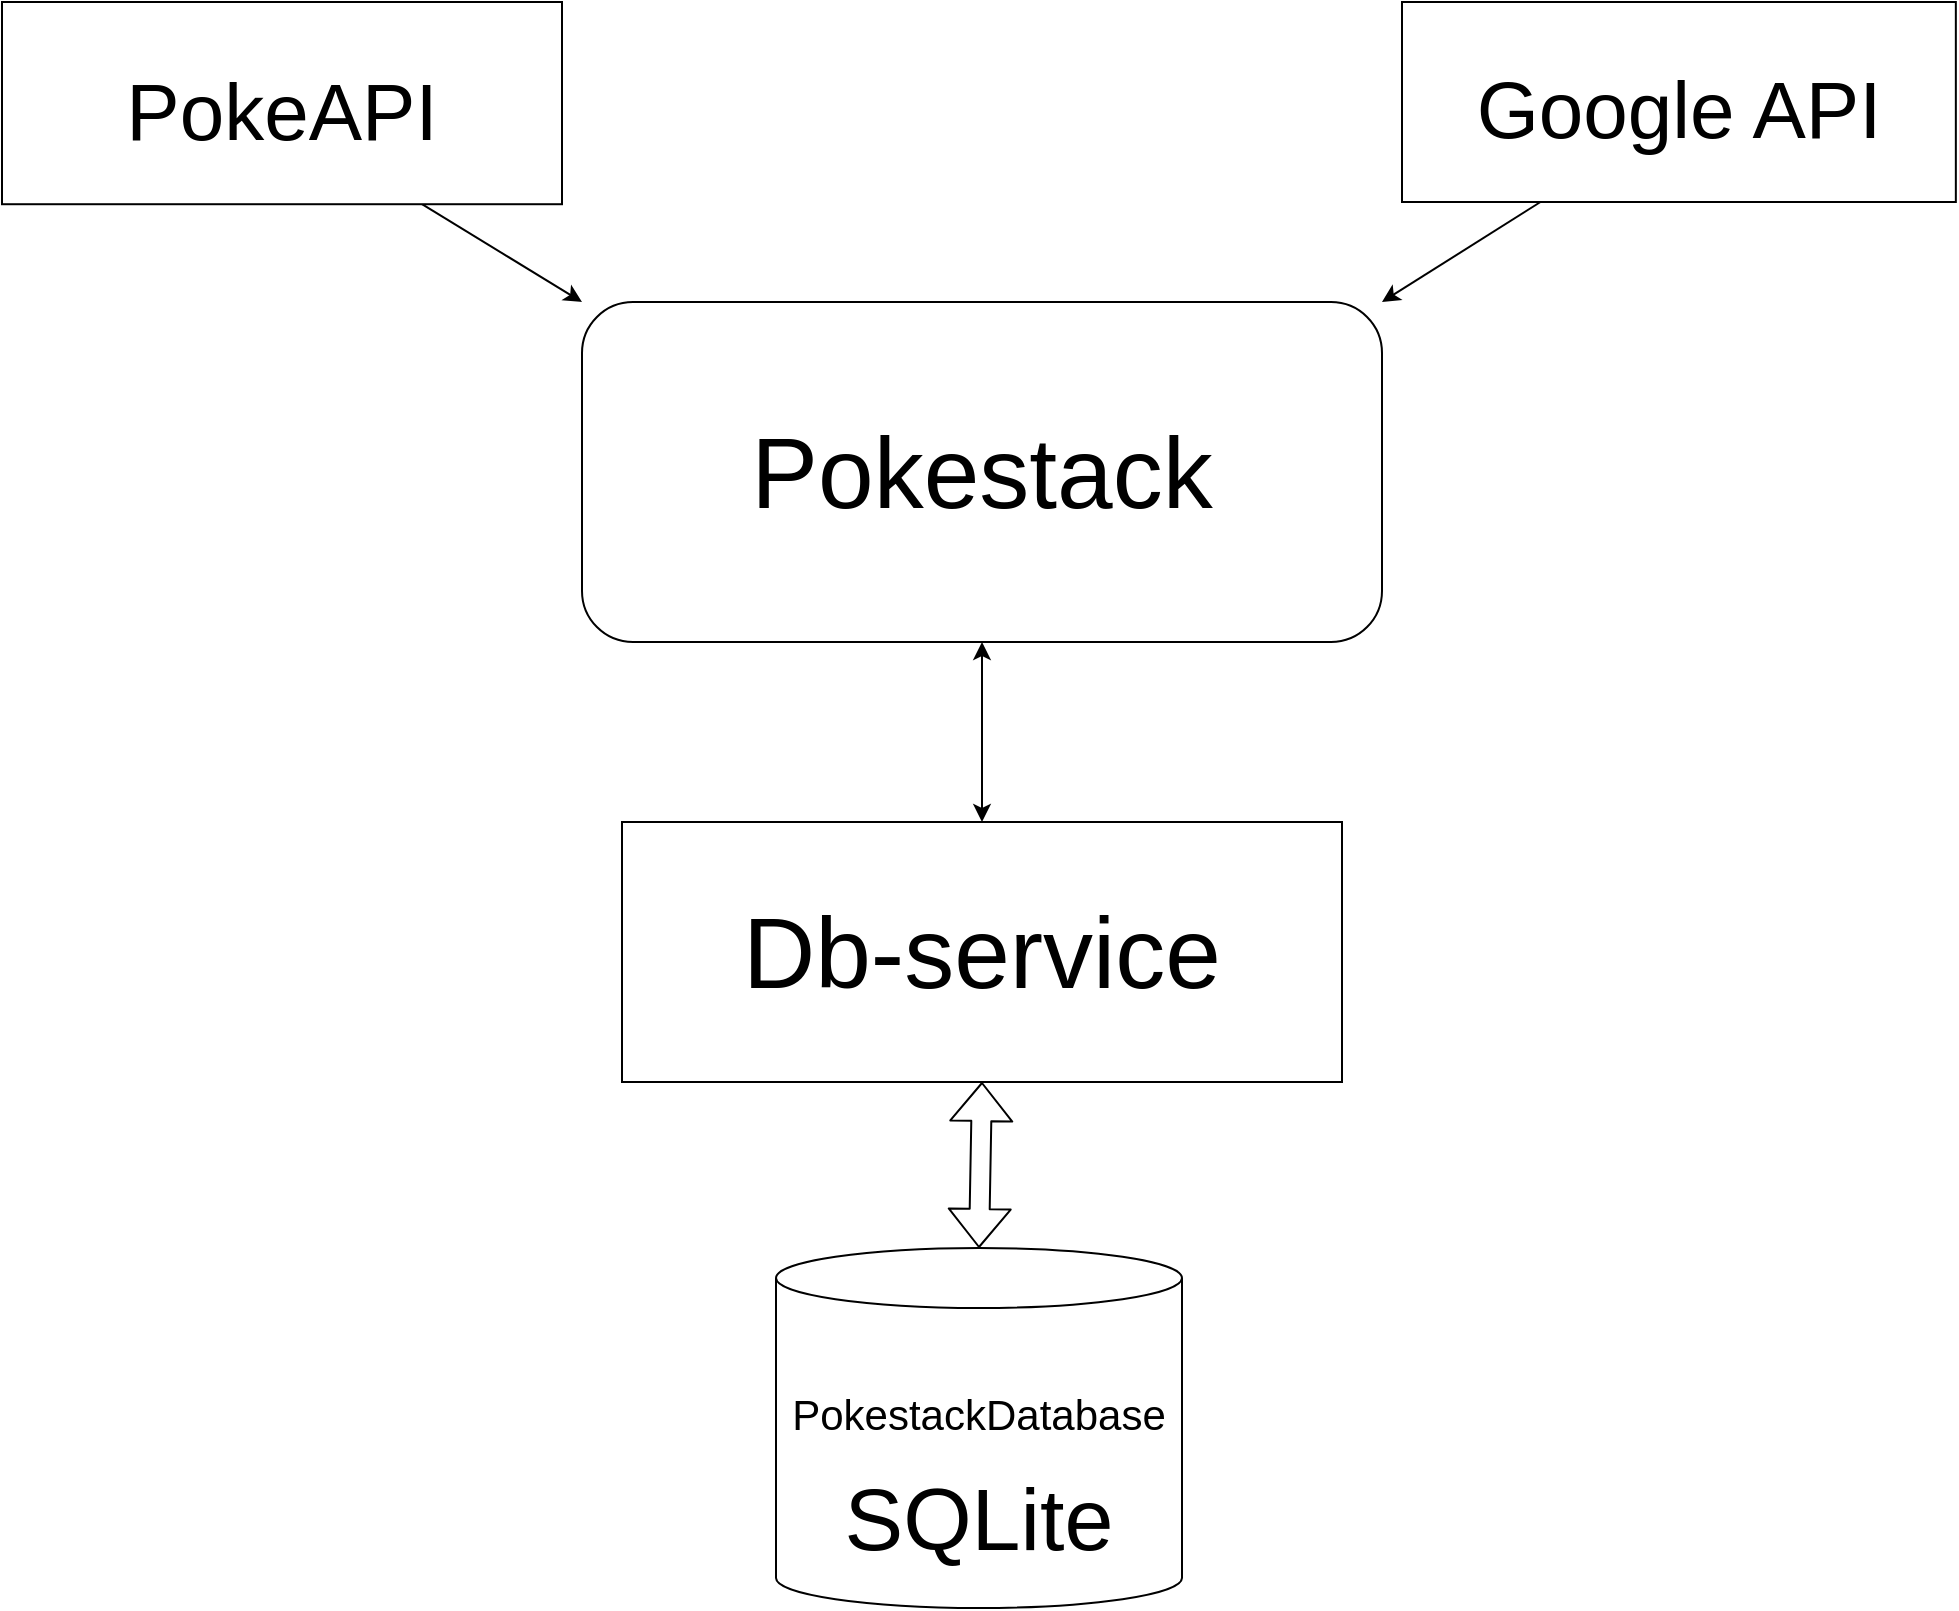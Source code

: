<mxfile>
    <diagram id="EUx1EW7_RF-HWwTkC6a_" name="Page-1">
        <mxGraphModel dx="2408" dy="1580" grid="1" gridSize="10" guides="1" tooltips="1" connect="1" arrows="1" fold="1" page="1" pageScale="1" pageWidth="1654" pageHeight="1169" math="0" shadow="0">
            <root>
                <mxCell id="0"/>
                <mxCell id="1" parent="0"/>
                <mxCell id="2" value="&lt;font style=&quot;font-size: 50px&quot;&gt;Pokestack&lt;/font&gt;" style="rounded=1;whiteSpace=wrap;html=1;" vertex="1" parent="1">
                    <mxGeometry x="650" y="290" width="400" height="170" as="geometry"/>
                </mxCell>
                <mxCell id="5" style="edgeStyle=none;html=1;exitX=0.75;exitY=1;exitDx=0;exitDy=0;entryX=0;entryY=0;entryDx=0;entryDy=0;fontSize=50;" edge="1" parent="1" source="3" target="2">
                    <mxGeometry relative="1" as="geometry"/>
                </mxCell>
                <mxCell id="3" value="&lt;font style=&quot;font-size: 40px&quot;&gt;PokeAPI&lt;/font&gt;" style="rounded=0;whiteSpace=wrap;html=1;fontSize=50;" vertex="1" parent="1">
                    <mxGeometry x="360" y="140" width="280" height="101.11" as="geometry"/>
                </mxCell>
                <mxCell id="6" style="edgeStyle=none;html=1;exitX=0.25;exitY=1;exitDx=0;exitDy=0;entryX=1;entryY=0;entryDx=0;entryDy=0;fontSize=50;" edge="1" parent="1" source="4" target="2">
                    <mxGeometry relative="1" as="geometry"/>
                </mxCell>
                <mxCell id="4" value="&lt;font style=&quot;font-size: 40px&quot;&gt;Google API&lt;/font&gt;" style="rounded=0;whiteSpace=wrap;html=1;fontSize=50;" vertex="1" parent="1">
                    <mxGeometry x="1060" y="140" width="276.92" height="100" as="geometry"/>
                </mxCell>
                <mxCell id="7" value="Db-service" style="rounded=0;whiteSpace=wrap;html=1;fontSize=50;" vertex="1" parent="1">
                    <mxGeometry x="670" y="550" width="360" height="130" as="geometry"/>
                </mxCell>
                <mxCell id="8" value="&lt;font&gt;&lt;span style=&quot;font-size: 21px&quot;&gt;PokestackDatabase&lt;/span&gt;&lt;br&gt;&lt;font style=&quot;font-size: 44px&quot;&gt;SQLite&lt;/font&gt;&lt;br&gt;&lt;/font&gt;" style="shape=cylinder3;whiteSpace=wrap;html=1;boundedLbl=1;backgroundOutline=1;size=15;fontSize=50;" vertex="1" parent="1">
                    <mxGeometry x="747" y="763" width="203" height="180" as="geometry"/>
                </mxCell>
                <mxCell id="9" value="" style="shape=flexArrow;endArrow=classic;startArrow=classic;html=1;fontSize=44;entryX=0.5;entryY=1;entryDx=0;entryDy=0;exitX=0.5;exitY=0;exitDx=0;exitDy=0;exitPerimeter=0;" edge="1" parent="1" source="8" target="7">
                    <mxGeometry width="100" height="100" relative="1" as="geometry">
                        <mxPoint x="770" y="800" as="sourcePoint"/>
                        <mxPoint x="870" y="700" as="targetPoint"/>
                    </mxGeometry>
                </mxCell>
                <mxCell id="10" value="" style="endArrow=classic;startArrow=classic;html=1;fontSize=44;entryX=0.5;entryY=1;entryDx=0;entryDy=0;exitX=0.5;exitY=0;exitDx=0;exitDy=0;" edge="1" parent="1" source="7" target="2">
                    <mxGeometry width="50" height="50" relative="1" as="geometry">
                        <mxPoint x="550" y="520" as="sourcePoint"/>
                        <mxPoint x="600" y="470" as="targetPoint"/>
                    </mxGeometry>
                </mxCell>
            </root>
        </mxGraphModel>
    </diagram>
</mxfile>